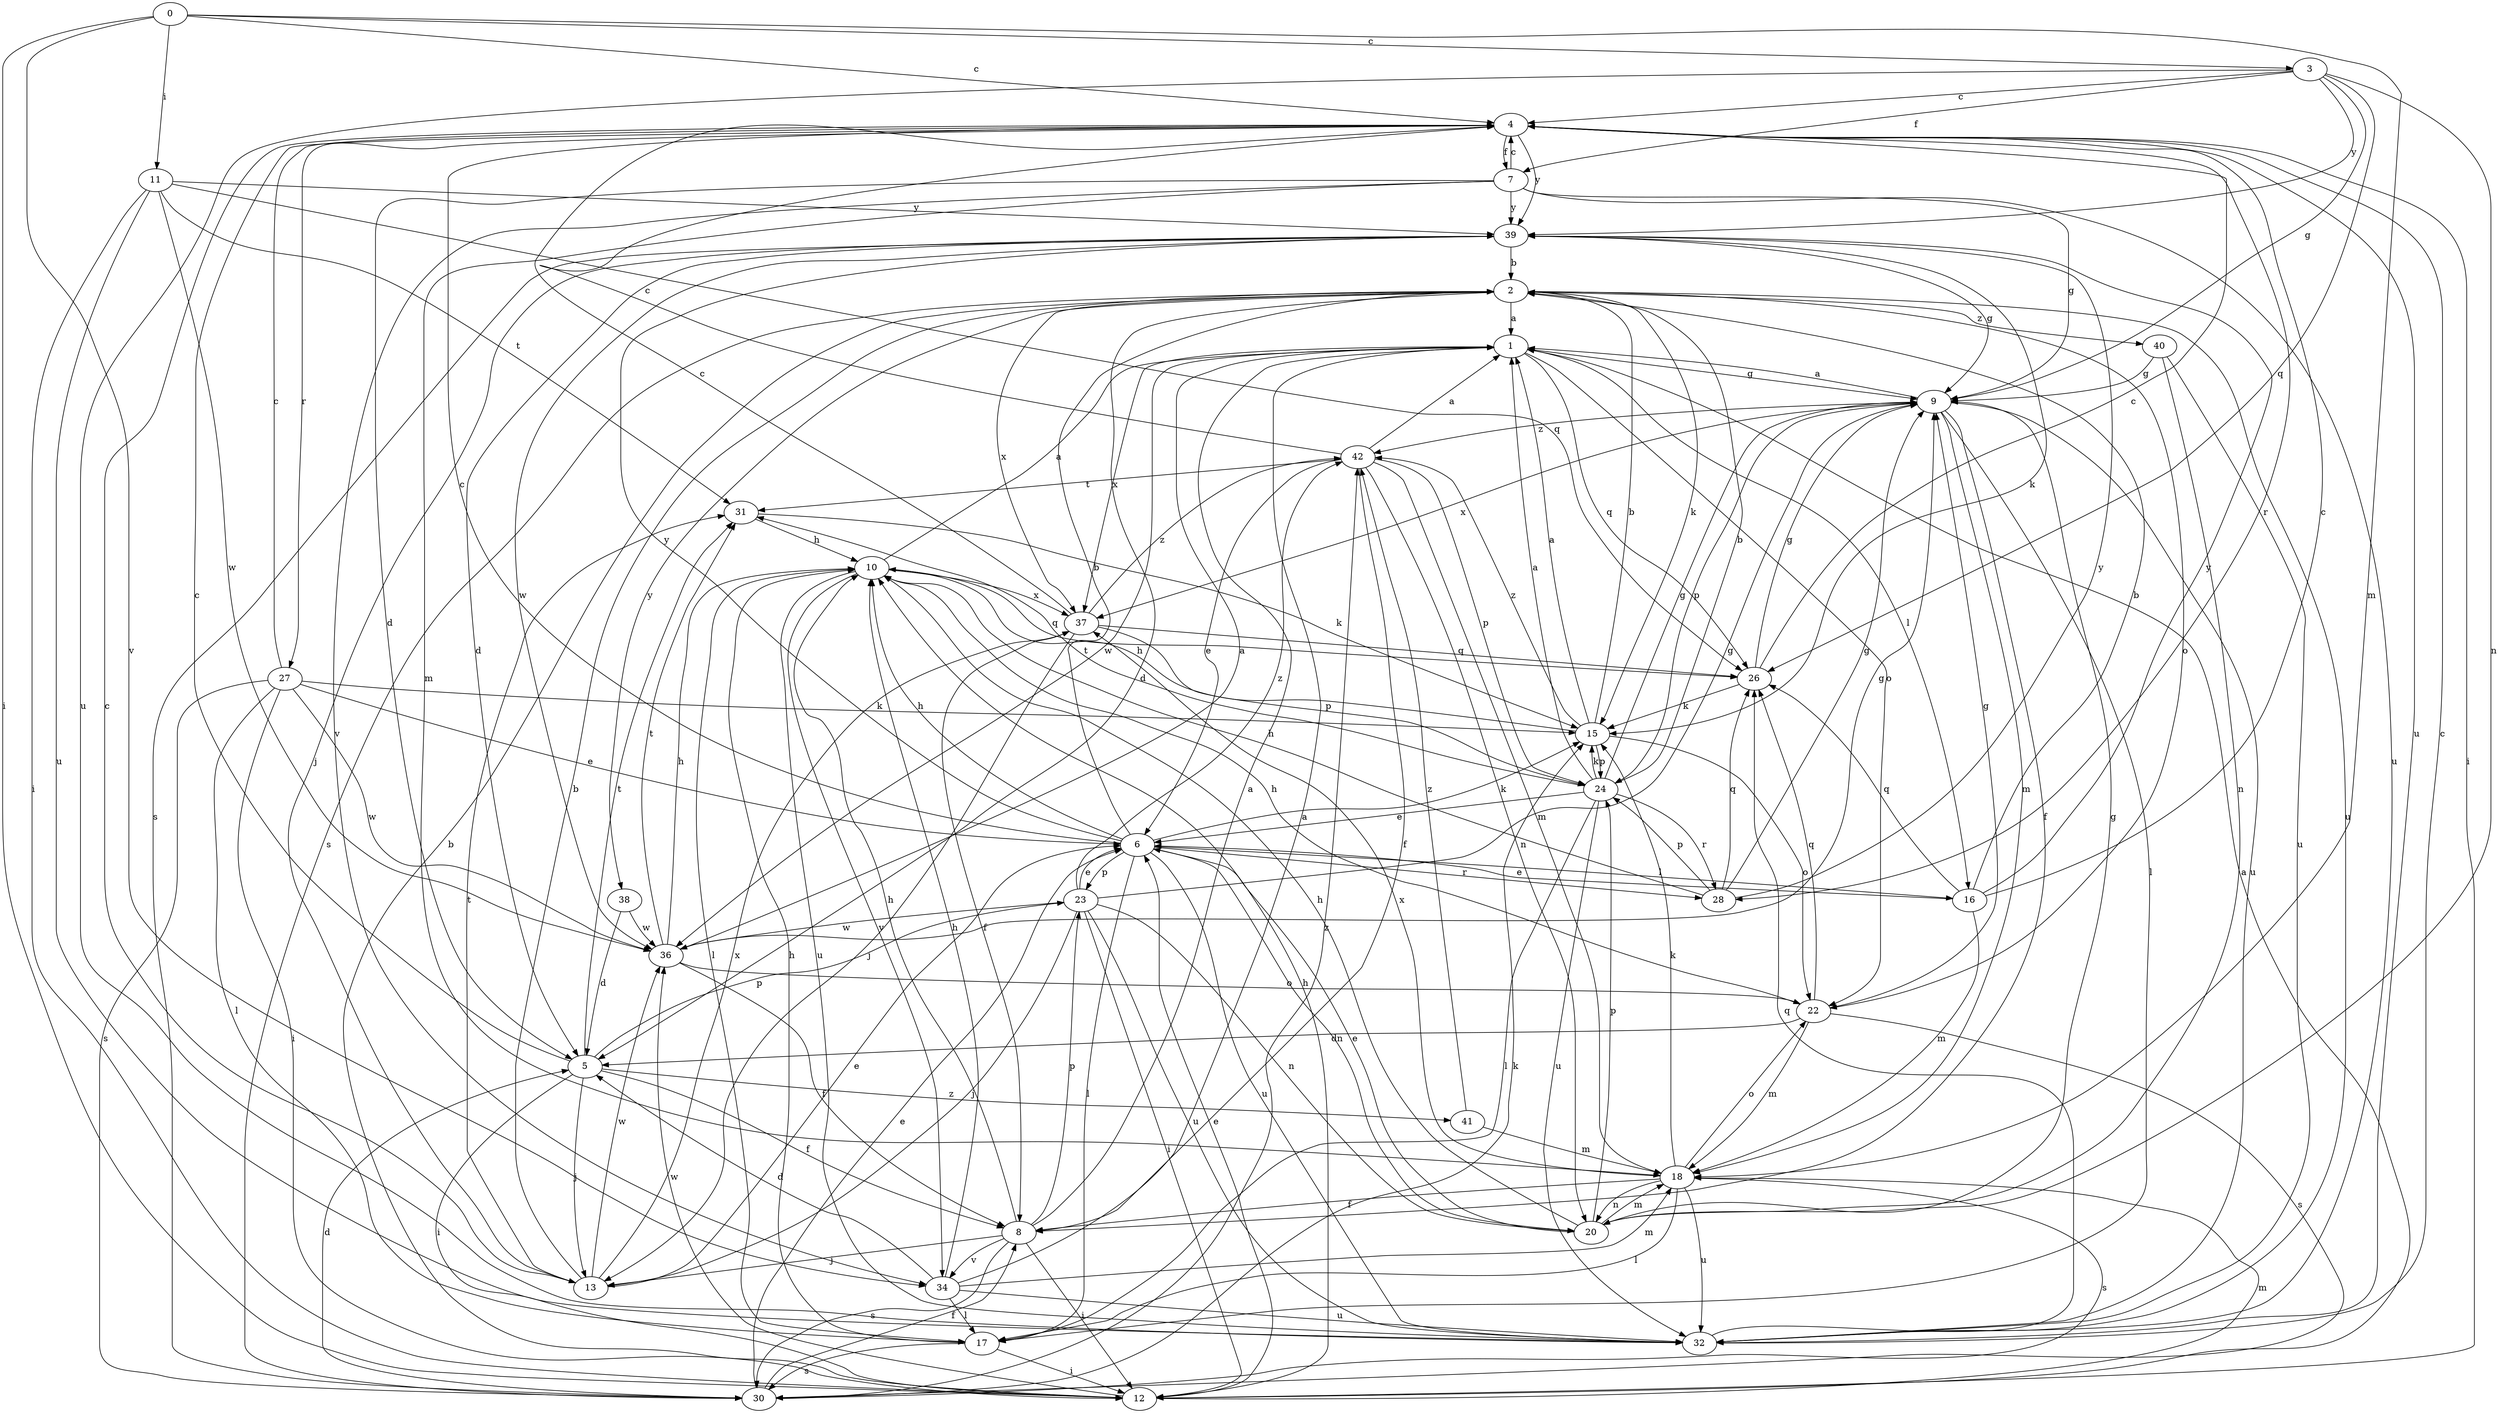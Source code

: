 strict digraph  {
0;
1;
2;
3;
4;
5;
6;
7;
8;
9;
10;
11;
12;
13;
15;
16;
17;
18;
20;
22;
23;
24;
26;
27;
28;
30;
31;
32;
34;
36;
37;
38;
39;
40;
41;
42;
0 -> 3  [label=c];
0 -> 4  [label=c];
0 -> 11  [label=i];
0 -> 12  [label=i];
0 -> 18  [label=m];
0 -> 34  [label=v];
1 -> 9  [label=g];
1 -> 16  [label=l];
1 -> 22  [label=o];
1 -> 26  [label=q];
1 -> 36  [label=w];
1 -> 37  [label=x];
2 -> 1  [label=a];
2 -> 5  [label=d];
2 -> 15  [label=k];
2 -> 22  [label=o];
2 -> 30  [label=s];
2 -> 32  [label=u];
2 -> 37  [label=x];
2 -> 38  [label=y];
2 -> 40  [label=z];
3 -> 4  [label=c];
3 -> 7  [label=f];
3 -> 9  [label=g];
3 -> 20  [label=n];
3 -> 26  [label=q];
3 -> 32  [label=u];
3 -> 39  [label=y];
4 -> 7  [label=f];
4 -> 12  [label=i];
4 -> 27  [label=r];
4 -> 28  [label=r];
4 -> 32  [label=u];
4 -> 39  [label=y];
5 -> 4  [label=c];
5 -> 8  [label=f];
5 -> 12  [label=i];
5 -> 13  [label=j];
5 -> 23  [label=p];
5 -> 31  [label=t];
5 -> 41  [label=z];
6 -> 2  [label=b];
6 -> 4  [label=c];
6 -> 10  [label=h];
6 -> 15  [label=k];
6 -> 16  [label=l];
6 -> 17  [label=l];
6 -> 20  [label=n];
6 -> 23  [label=p];
6 -> 28  [label=r];
6 -> 32  [label=u];
6 -> 39  [label=y];
7 -> 4  [label=c];
7 -> 5  [label=d];
7 -> 9  [label=g];
7 -> 18  [label=m];
7 -> 32  [label=u];
7 -> 34  [label=v];
7 -> 39  [label=y];
8 -> 1  [label=a];
8 -> 10  [label=h];
8 -> 12  [label=i];
8 -> 13  [label=j];
8 -> 23  [label=p];
8 -> 30  [label=s];
8 -> 34  [label=v];
9 -> 1  [label=a];
9 -> 8  [label=f];
9 -> 17  [label=l];
9 -> 18  [label=m];
9 -> 24  [label=p];
9 -> 32  [label=u];
9 -> 37  [label=x];
9 -> 42  [label=z];
10 -> 1  [label=a];
10 -> 17  [label=l];
10 -> 26  [label=q];
10 -> 32  [label=u];
10 -> 34  [label=v];
10 -> 37  [label=x];
11 -> 12  [label=i];
11 -> 26  [label=q];
11 -> 31  [label=t];
11 -> 32  [label=u];
11 -> 36  [label=w];
11 -> 39  [label=y];
12 -> 1  [label=a];
12 -> 2  [label=b];
12 -> 6  [label=e];
12 -> 10  [label=h];
12 -> 18  [label=m];
12 -> 36  [label=w];
13 -> 2  [label=b];
13 -> 4  [label=c];
13 -> 6  [label=e];
13 -> 31  [label=t];
13 -> 36  [label=w];
13 -> 37  [label=x];
15 -> 1  [label=a];
15 -> 2  [label=b];
15 -> 10  [label=h];
15 -> 22  [label=o];
15 -> 24  [label=p];
15 -> 42  [label=z];
16 -> 2  [label=b];
16 -> 4  [label=c];
16 -> 6  [label=e];
16 -> 18  [label=m];
16 -> 26  [label=q];
16 -> 39  [label=y];
17 -> 10  [label=h];
17 -> 12  [label=i];
17 -> 30  [label=s];
18 -> 8  [label=f];
18 -> 15  [label=k];
18 -> 17  [label=l];
18 -> 20  [label=n];
18 -> 22  [label=o];
18 -> 30  [label=s];
18 -> 32  [label=u];
18 -> 37  [label=x];
20 -> 6  [label=e];
20 -> 9  [label=g];
20 -> 10  [label=h];
20 -> 18  [label=m];
20 -> 24  [label=p];
22 -> 5  [label=d];
22 -> 9  [label=g];
22 -> 10  [label=h];
22 -> 18  [label=m];
22 -> 26  [label=q];
22 -> 30  [label=s];
23 -> 6  [label=e];
23 -> 9  [label=g];
23 -> 12  [label=i];
23 -> 13  [label=j];
23 -> 20  [label=n];
23 -> 32  [label=u];
23 -> 36  [label=w];
23 -> 42  [label=z];
24 -> 1  [label=a];
24 -> 2  [label=b];
24 -> 6  [label=e];
24 -> 9  [label=g];
24 -> 15  [label=k];
24 -> 17  [label=l];
24 -> 28  [label=r];
24 -> 31  [label=t];
24 -> 32  [label=u];
26 -> 4  [label=c];
26 -> 9  [label=g];
26 -> 15  [label=k];
27 -> 4  [label=c];
27 -> 6  [label=e];
27 -> 12  [label=i];
27 -> 15  [label=k];
27 -> 17  [label=l];
27 -> 30  [label=s];
27 -> 36  [label=w];
28 -> 9  [label=g];
28 -> 10  [label=h];
28 -> 24  [label=p];
28 -> 26  [label=q];
28 -> 39  [label=y];
30 -> 5  [label=d];
30 -> 6  [label=e];
30 -> 8  [label=f];
30 -> 15  [label=k];
30 -> 42  [label=z];
31 -> 10  [label=h];
31 -> 15  [label=k];
32 -> 4  [label=c];
32 -> 26  [label=q];
34 -> 1  [label=a];
34 -> 5  [label=d];
34 -> 10  [label=h];
34 -> 17  [label=l];
34 -> 18  [label=m];
34 -> 32  [label=u];
36 -> 1  [label=a];
36 -> 8  [label=f];
36 -> 9  [label=g];
36 -> 10  [label=h];
36 -> 22  [label=o];
36 -> 31  [label=t];
37 -> 4  [label=c];
37 -> 8  [label=f];
37 -> 13  [label=j];
37 -> 24  [label=p];
37 -> 26  [label=q];
37 -> 42  [label=z];
38 -> 5  [label=d];
38 -> 36  [label=w];
39 -> 2  [label=b];
39 -> 5  [label=d];
39 -> 9  [label=g];
39 -> 13  [label=j];
39 -> 15  [label=k];
39 -> 30  [label=s];
39 -> 36  [label=w];
40 -> 9  [label=g];
40 -> 20  [label=n];
40 -> 32  [label=u];
41 -> 18  [label=m];
41 -> 42  [label=z];
42 -> 1  [label=a];
42 -> 4  [label=c];
42 -> 6  [label=e];
42 -> 8  [label=f];
42 -> 18  [label=m];
42 -> 20  [label=n];
42 -> 24  [label=p];
42 -> 31  [label=t];
}
